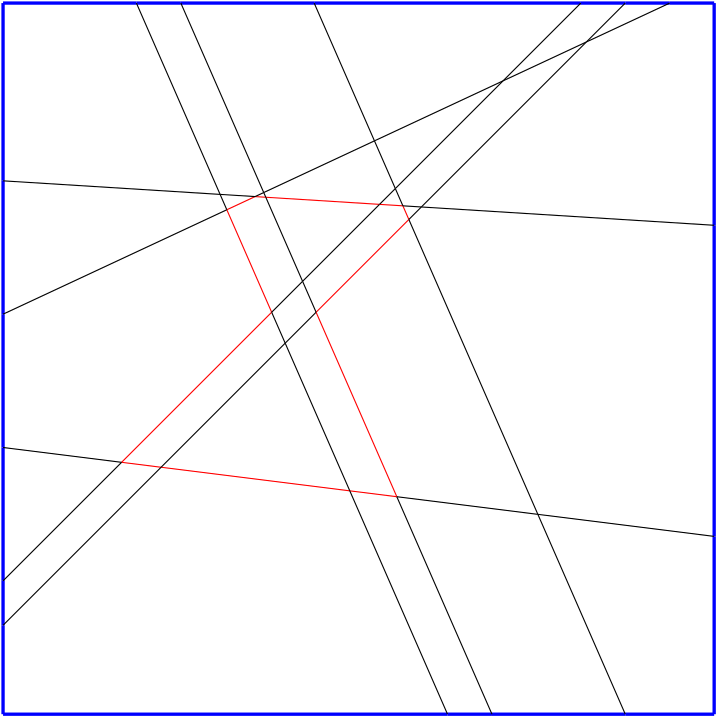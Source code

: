 <?xml version="1.0" encoding="UTF-8"?>
<ipe version="70005" creator="HGeometry"><ipestyle name="basic">
<color name="red" value="1 0 0"/>
<color name="green" value="0 1 0"/>
<color name="blue" value="0 0 1"/>
<color name="yellow" value="1 1 0"/>
<color name="orange" value="1 0.647 0"/>
<color name="gold" value="1 0.843 0"/>
<color name="purple" value="0.627 0.125 0.941"/>
<color name="gray" value="0.745 0.745 0.745"/>
<color name="brown" value="0.647 0.165 0.165"/>
<color name="navy" value="0 0 0.502"/>
<color name="pink" value="1 0.753 0.796"/>
<color name="seagreen" value="0.18 0.545 0.341"/>
<color name="turquoise" value="0.251 0.878 0.816"/>
<color name="violet" value="0.933 0.51 0.933"/>
<color name="darkblue" value="0 0 0.545"/>
<color name="darkcyan" value="0 0.545 0.545"/>
<color name="darkgray" value="0.663 0.663 0.663"/>
<color name="darkgreen" value="0 0.392 0"/>
<color name="darkmagenta" value="0.545 0 0.545"/>
<color name="darkorange" value="1 0.549 0"/>
<color name="darkred" value="0.545 0 0"/>
<color name="lightblue" value="0.678 0.847 0.902"/>
<color name="lightcyan" value="0.878 1 1"/>
<color name="lightgray" value="0.827 0.827 0.827"/>
<color name="lightgreen" value="0.565 0.933 0.565"/>
<color name="lightyellow" value="1 1 0.878"/>
<dashstyle name="dashed" value="[4] 0"/>
<dashstyle name="dotted" value="[1 3] 0"/>
<dashstyle name="dash dotted" value="[4 2 1 2] 0"/>
<dashstyle name="dash dot dotted" value="[4 2 1 2 1 2] 0"/>
<pen name="heavier" value="0.8"/>
<pen name="fat" value="1.2"/>
<pen name="ultrafat" value="2"/>
<textsize name="large" value="\large"/>
<textsize name="Large" value="\Large"/>
<textsize name="LARGE" value="\LARGE"/>
<textsize name="huge" value="\huge"/>
<textsize name="Huge" value="\Huge"/>
<textsize name="small" value="\small"/>
<textsize name="footnote" value="\footnotesize"/>
<textsize name="tiny" value="\tiny"/>
<symbolsize name="small" value="2"/>
<symbolsize name="tiny" value="1.1"/>
<symbolsize name="large" value="5"/>
<arrowsize name="small" value="5"/>
<arrowsize name="tiny" value="3"/>
<arrowsize name="large" value="10"/>
<gridsize name="4 pts" value="4"/>
<gridsize name="8 pts (~3 mm)" value="8"/>
<gridsize name="16 pts (~6 mm)" value="16"/>
<gridsize name="32 pts (~12 mm)" value="32"/>
<gridsize name="10 pts (~3.5 mm)" value="10"/>
<gridsize name="20 pts (~7 mm)" value="20"/>
<gridsize name="14 pts (~5 mm)" value="14"/>
<gridsize name="28 pts (~10 mm)" value="28"/>
<gridsize name="56 pts (~20 mm)" value="56"/>
<anglesize name="90 deg" value="90"/>
<anglesize name="60 deg" value="60"/>
<anglesize name="45 deg" value="45"/>
<anglesize name="30 deg" value="30"/>
<anglesize name="22.5 deg" value="22.5"/>
<symbol name="mark/circle(sx)" transformations="translations">
<path fill="sym-stroke">
0.6 0 0 0.6 0 0 e 0.4 0 0 0.4 0 0 e
</path></symbol>
<symbol name="mark/disk(sx)" transformations="translations">
<path fill="sym-stroke">
0.6 0 0 0.6 0 0 e
</path></symbol>
<symbol name="mark/fdisk(sfx)" transformations="translations">
<group><path fill="sym-fill">
0.5 0 0 0.5 0 0 e
</path><path fill="sym-stroke" fillrule="eofill">
0.6 0 0 0.6 0 0 e 0.4 0 0 0.4 0 0 e
</path></group></symbol>
<symbol name="mark/box(sx)" transformations="translations">
<path fill="sym-stroke" fillrule="eofill">
-0.6 -0.6 m 0.6 -0.6 l 0.6 0.6 l -0.6 0.6 l h
-0.4 -0.4 m 0.4 -0.4 l 0.4 0.4 l -0.4 0.4 l h</path></symbol>
<symbol name="mark/square(sx)" transformations="translations">
<path fill="sym-stroke">
-0.6 -0.6 m 0.6 -0.6 l 0.6 0.6 l -0.6 0.6 l h</path></symbol>
<symbol name="mark/fsquare(sfx)" transformations="translations">
<group><path fill="sym-fill">
-0.5 -0.5 m 0.5 -0.5 l 0.5 0.5 l -0.5 0.5 l h</path>
<path fill="sym-stroke" fillrule="eofill">
-0.6 -0.6 m 0.6 -0.6 l 0.6 0.6 l -0.6 0.6 l h
-0.4 -0.4 m 0.4 -0.4 l 0.4 0.4 l -0.4 0.4 l h</path></group></symbol>
<symbol name="mark/cross(sx)" transformations="translations">
<group><path fill="sym-stroke">
-0.43 -0.57 m 0.57 0.43 l 0.43 0.57 l -0.57 -0.43 l h</path>
<path fill="sym-stroke">
-0.43 0.57 m 0.57 -0.43 l 0.43 -0.57 l -0.57 0.43 l h</path>
</group></symbol>
<symbol name="arrow/arc(spx)">
<path pen="sym-pen" stroke="sym-stroke" fill="sym-stroke">
0 0 m -1.0 0.333 l -1.0 -0.333 l h</path></symbol>
<symbol name="arrow/farc(spx)">
<path pen="sym-pen" stroke="sym-stroke" fill="white">
0 0 m -1.0 0.333 l -1.0 -0.333 l h</path></symbol>
<symbol name="arrow/ptarc(spx)">
<path pen="sym-pen" stroke="sym-stroke" fill="sym-stroke">
0 0 m -1.0 0.333 l -0.8 0 l -1.0 -0.333 l h</path></symbol>
<symbol name="arrow/fptarc(spx)">
<path pen="sym-pen" stroke="sym-stroke" fill="white">
0 0 m -1.0 0.333 l -0.8 0 l -1.0 -0.333 l h</path></symbol>
<symbol name="arrow/fnormal(spx)">
<path pen="sym-pen" stroke="sym-stroke" fill="white">
0 0 m -1.0 0.333 l -1.0 -0.333 l h</path></symbol>
<symbol name="arrow/pointed(spx)">
<path pen="sym-pen" stroke="sym-stroke" fill="sym-stroke">
0 0 m -1.0 0.333 l -0.8 0 l -1.0 -0.333 l h</path></symbol>
<symbol name="arrow/fpointed(spx)">
<path pen="sym-pen" stroke="sym-stroke" fill="white">
0 0 m -1.0 0.333 l -0.8 0 l -1.0 -0.333 l h</path></symbol>
<symbol name="arrow/linear(spx)">
<path pen="sym-pen" stroke="sym-stroke">
-1.0 0.333 m 0 0 l -1.0 -0.333 l</path></symbol>
<symbol name="arrow/fdouble(spx)">
<path pen="sym-pen" stroke="sym-stroke" fill="white">
0 0 m -1.0 0.333 l -1.0 -0.333 l h
-1 0 m -2.0 0.333 l -2.0 -0.333 l h
</path></symbol>
<symbol name="arrow/double(spx)">
<path pen="sym-pen" stroke="sym-stroke" fill="sym-stroke">
0 0 m -1.0 0.333 l -1.0 -0.333 l h
-1 0 m -2.0 0.333 l -2.0 -0.333 l h
</path></symbol>
<tiling name="falling" angle="-60" width="1" step="4"/>
<tiling name="rising" angle="30" width="1" step="4"/>
<textstyle name="center" begin="\begin{center}" end="\end{center}"/>
<textstyle name="itemize" begin="\begin{itemize}" end="\end{itemize}"/>
<textstyle name="item" begin="\begin{itemize}\item{}" end="\end{itemize}"/>
</ipestyle><page><layer name="alpha"/><view layers="alpha" active="alpha"/><path layer="alpha" stroke="blue" pen="fat">-128.000000000000 128.000000000000 m
-128.000000000000 106.664062500000 -128.000000000000 85.328125000000 -128.000000000000 64.000000000000 c
</path><path layer="alpha" stroke="blue" pen="fat">-128.000000000000 64.000000000000 m
-128.000000000000 47.992187500000 -128.000000000000 31.992187500000 -128.000000000000 16.000000000000 c
</path><path layer="alpha" stroke="blue" pen="fat">-128.000000000000 16.000000000000 m
-128.000000000000 -0.007812500000 -128.000000000000 -16.007812500000 -128.000000000000 -32.000000000000 c
</path><path layer="alpha" stroke="blue" pen="fat">-128.000000000000 -32.000000000000 m
-128.000000000000 -48.007812500000 -128.000000000000 -64.007812500000 -128.000000000000 -80.000000000000 c
</path><path layer="alpha" stroke="blue" pen="fat">-128.000000000000 -80.000000000000 m
-128.000000000000 -85.341145833334 -128.000000000000 -90.674479166667 -128.000000000000 -96.000000000000 c
</path><path layer="alpha" stroke="blue" pen="fat">-128.000000000000 -96.000000000000 m
-128.000000000000 -106.671875000000 -128.000000000000 -117.335937500000 -128.000000000000 -128.000000000000 c
</path><path layer="alpha" stroke="blue" pen="fat">-128.000000000000 -128.000000000000 m
-74.664062500000 -128.000000000000 -21.328125000000 -128.000000000000 32.000000000000 -128.000000000000 c
</path><path layer="alpha" stroke="blue" pen="fat">32.000000000000 -128.000000000000 m
37.341145833333 -128.000000000000 42.674479166666 -128.000000000000 48.000000000000 -128.000000000000 c
</path><path layer="alpha" stroke="blue" pen="fat">48.000000000000 -128.000000000000 m
64.007812500000 -128.000000000000 80.007812500000 -128.000000000000 96.000000000000 -128.000000000000 c
</path><path layer="alpha" stroke="blue" pen="fat">96.000000000000 -128.000000000000 m
106.671875000000 -128.000000000000 117.335937500000 -128.000000000000 128.000000000000 -128.000000000000 c
</path><path layer="alpha" stroke="blue" pen="fat">128.000000000000 -128.000000000000 m
128.000000000000 -106.664062500000 128.000000000000 -85.328125000000 128.000000000000 -64.000000000000 c
</path><path layer="alpha" stroke="blue" pen="fat">128.000000000000 -64.000000000000 m
128.000000000000 -26.658854166667 128.000000000000 10.674479166666 128.000000000000 48.000000000000 c
</path><path layer="alpha" stroke="blue" pen="fat">128.000000000000 48.000000000000 m
128.000000000000 74.671875000000 128.000000000000 101.335937500000 128.000000000000 128.000000000000 c
</path><path layer="alpha" stroke="blue" pen="fat">128.000000000000 128.000000000000 m
122.664062500000 128.000000000000 117.328125000000 128.000000000000 112.000000000000 128.000000000000 c
</path><path layer="alpha" stroke="blue" pen="fat">112.000000000000 128.000000000000 m
106.658854166666 128.000000000000 101.325520833333 128.000000000000 96.000000000000 128.000000000000 c
</path><path layer="alpha" stroke="blue" pen="fat">96.000000000000 128.000000000000 m
90.658854166666 128.000000000000 85.325520833333 128.000000000000 80.000000000000 128.000000000000 c
</path><path layer="alpha" stroke="blue" pen="fat">80.000000000000 128.000000000000 m
47.992187500000 128.000000000000 15.992187500000 128.000000000000 -16.000000000000 128.000000000000 c
</path><path layer="alpha" stroke="blue" pen="fat">-16.000000000000 128.000000000000 m
-32.007812500000 128.000000000000 -48.007812500000 128.000000000000 -64.000000000000 128.000000000000 c
</path><path layer="alpha" stroke="blue" pen="fat">-64.000000000000 128.000000000000 m
-69.341145833334 128.000000000000 -74.674479166667 128.000000000000 -80.000000000000 128.000000000000 c
</path><path layer="alpha" stroke="blue" pen="fat">-80.000000000000 128.000000000000 m
-96.005208333334 128.000000000000 -112.002604166667 128.000000000000 -128.000000000000 128.000000000000 c
</path><path stroke="red">-71.111100000000 -39.111100000000 m
-48.465250000000 -41.941833333334 -25.819400000000 -44.772566666667 -3.173550000000 -47.603300000000 c
</path><path stroke="red">-71.111100000000 -39.111100000000 m
-75.851833333334 -38.518500000000 -80.592566666667 -37.925900000000 -85.333300000000 -37.333300000000 c
</path><path stroke="red">-85.333300000000 -37.333300000000 m
-67.323633333334 -19.323633333334 -49.313966666667 -1.313966666667 -31.304300000000 16.695700000000 c
</path><path stroke="red">-31.304300000000 16.695700000000 m
-36.685000000000 28.994366666666 -42.065700000000 41.293033333333 -47.446400000000 53.591700000000 c
</path><path stroke="red">-47.446400000000 53.591700000000 m
-44.061366666667 55.171366666666 -40.676333333334 56.751033333333 -37.291300000000 58.330700000000 c
</path><path stroke="red">-37.291300000000 58.330700000000 m
-35.998766666667 58.249933333333 -34.706233333334 58.169166666666 -33.413700000000 58.088400000000 c
</path><path stroke="red">-33.413700000000 58.088400000000 m
-19.765996666667 57.235400000000 -6.118293333334 56.382400000000 7.529410000000 55.529400000000 c
</path><path stroke="red">7.529410000000 55.529400000000 m
10.331506666666 55.354266666666 13.133603333333 55.179133333333 15.935700000000 55.004000000000 c
</path><path stroke="red">15.935700000000 55.004000000000 m
16.652800000000 53.365000000000 17.369900000000 51.726000000000 18.087000000000 50.087000000000 c
</path><path stroke="red">18.087000000000 50.087000000000 m
6.956566666666 38.956566666666 -4.173866666667 27.826133333333 -15.304300000000 16.695700000000 c
</path><path stroke="red">-15.304300000000 16.695700000000 m
-5.618833333334 -5.442533333334 4.066633333333 -27.580766666667 13.752100000000 -49.719000000000 c
</path><path stroke="red">13.752100000000 -49.719000000000 m
8.110216666666 -49.013766666667 2.468333333333 -48.308533333334 -3.173550000000 -47.603300000000 c
</path><path stroke="black">13.752100000000 -49.719000000000 m
25.168066666666 -75.812666666667 36.584033333333 -101.906333333334 48.000000000000 -128.000000000000 c
</path><path stroke="black">-15.304300000000 16.695700000000 m
-16.928084429932 20.407202028401 -18.551868859864 24.118704056803 -20.173798350144 27.826384755325 c
</path><path stroke="black">-20.173798350144 27.826384755325 m
-24.588304815674 37.916252475992 -29.000956341553 48.002298866780 -33.413700000000 58.088400000000 c
</path><path stroke="black">-33.413700000000 58.088400000000 m
-33.661287005616 58.654468202718 -33.908966143799 59.220591147867 -34.159336764145 59.792194054794 c
</path><path stroke="black">-34.159336764145 59.792194054794 m
-44.104430187989 82.524476062011 -54.052215093995 105.262238031005 -64.000000000000 128.000000000000 c
</path><path stroke="black">15.935700000000 55.004000000000 m
18.154095261637 54.865350667317 20.372490523274 54.726701334635 22.588465887832 54.588411624908 c
</path><path stroke="black">22.588465887832 54.588411624908 m
57.727257189941 52.392034667968 92.863628594970 50.196017333984 128.000000000000 48.000000000000 c
</path><path stroke="black">-37.291300000000 58.330700000000 m
-41.482369696045 58.592642144775 -45.673439392090 58.854584289550 -49.863773178483 59.116756324005 c
</path><path stroke="black">-49.863773178483 59.116756324005 m
-75.909672725424 60.744350956217 -101.954836362712 62.372175478108 -128.000000000000 64.000000000000 c
</path><path stroke="black">-47.446400000000 53.591700000000 m
-48.253087109375 55.435558020019 -49.059774218750 57.279416040039 -49.863773178483 59.116756324005 c
</path><path stroke="black">-49.863773178483 59.116756324005 m
-59.910974218750 82.082182706705 -69.955487109375 105.041091353352 -80.000000000000 128.000000000000 c
</path><path stroke="black">-31.304300000000 16.695700000000 m
-29.680221177165 12.983515802001 -28.056142354330 9.271331604003 -26.434780116272 5.565189366149 c
</path><path stroke="black">-26.434780116272 5.565189366149 m
-18.678729262289 -12.162778741456 -10.925394993083 -29.884704888917 -3.173550000000 -47.603300000000 c
</path><path stroke="black">-3.173550000000 -47.603300000000 m
8.551959517415 -74.404420690918 20.275979758707 -101.202210345459 32.000000000000 -128.000000000000 c
</path><path stroke="black">-31.304300000000 16.695700000000 m
-27.592797971599 20.407202028401 -23.881295943197 24.118704056803 -20.173798350144 27.826384755325 c
</path><path stroke="black">-20.173798350144 27.826384755325 m
-10.935196433513 37.064803566487 -1.700598952230 46.299401047770 7.529410000000 55.529400000000 c
</path><path stroke="black">7.529410000000 55.529400000000 m
9.427113657633 57.427113657633 11.320228786214 59.320228786214 13.217291703414 61.217195300865 c
</path><path stroke="black">13.217291703414 61.217195300865 m
26.143591982014 74.143591982014 39.073840049235 87.073840049235 52.000238466262 100.000177068710 c
</path><path stroke="black">52.000238466262 100.000177068710 m
61.336058744303 109.336058744303 70.668029372151 118.668029372151 80.000000000000 128.000000000000 c
</path><path stroke="black">-85.333300000000 -37.333300000000 m
-99.555533333334 -51.555533333334 -113.777766666667 -65.777766666667 -128.000000000000 -80.000000000000 c
</path><path stroke="black">-85.333300000000 -37.333300000000 m
-99.555533333334 -35.555533333334 -113.777766666667 -33.777766666667 -128.000000000000 -32.000000000000 c
</path><path stroke="black">13.752100000000 -49.719000000000 m
30.675906964111 -51.834477722168 47.599713928222 -53.949955444336 64.529016976356 -56.066010276795 c
</path><path stroke="black">64.529016976356 -56.066010276795 m
85.682347261555 -58.710288777670 106.841173630777 -61.355144388835 128.000000000000 -64.000000000000 c
</path><path stroke="black">18.087000000000 50.087000000000 m
19.588131408691 51.588131408691 21.089262817382 53.089262817382 22.588465887832 54.588411624908 c
</path><path stroke="black">22.588465887832 54.588411624908 m
42.392013610839 74.392013610839 62.193632995605 94.193632995605 82.000050210762 113.999943578529 c
</path><path stroke="black">82.000050210762 113.999943578529 m
86.663501586914 118.663501586914 91.331750793457 123.331750793457 96.000000000000 128.000000000000 c
</path><path stroke="black">-15.304300000000 16.695700000000 m
-19.016343015544 12.983656984456 -22.728386031088 9.271613968912 -26.434780116272 5.565189366149 c
</path><path stroke="black">-26.434780116272 5.565189366149 m
-41.329871506755 -9.329871506755 -56.219313966879 -24.219313966879 -71.111100000000 -39.111100000000 c
</path><path stroke="black">-71.111100000000 -39.111100000000 m
-90.072504284668 -58.072504284668 -109.036252142334 -77.036252142334 -128.000000000000 -96.000000000000 c
</path><path stroke="black">15.935700000000 55.004000000000 m
15.029971529134 57.074239746093 14.124243058268 59.144479492187 13.217291703414 61.217195300865 c
</path><path stroke="black">13.217291703414 61.217195300865 m
10.713142289225 66.941293457031 8.207769991048 72.667867675781 5.702283554458 78.394216662788 c
</path><path stroke="black">5.702283554458 78.394216662788 m
-1.531734871420 94.929627929687 -8.765867435710 111.464813964843 -16.000000000000 128.000000000000 c
</path><path stroke="black">18.087000000000 50.087000000000 m
33.568309295654 14.701121795654 49.049618591308 -20.684756408692 64.529016976356 -56.066010276795 c
</path><path stroke="black">64.529016976356 -56.066010276795 m
75.020618591308 -80.047089742025 85.510309295654 -104.023544871013 96.000000000000 -128.000000000000 c
</path><path stroke="black">-37.291300000000 58.330700000000 m
-36.247973959351 58.817585671997 -35.204647918702 59.304471343994 -34.159336764145 59.792194054794 c
</path><path stroke="black">-34.159336764145 59.792194054794 m
-20.872962553915 65.992593740844 -7.584603229778 72.193830465698 5.702283554458 78.394216662788 c
</path><path stroke="black">5.702283554458 78.394216662788 m
21.136476946004 85.597006344604 36.569197797648 92.798945498657 52.000238466262 100.000177068710 c
</path><path stroke="black">52.000238466262 100.000177068710 m
62.000839539591 104.667049520874 71.999760429890 109.333214389038 82.000050210762 113.999943578529 c
</path><path stroke="black">82.000050210762 113.999943578529 m
91.999120880126 118.666252838134 101.999560440063 123.333126419067 112.000000000000 128.000000000000 c
</path><path stroke="black">-47.446400000000 53.591700000000 m
-74.297600000000 41.061133333333 -101.148800000000 28.530566666666 -128.000000000000 16.000000000000 c
</path></page></ipe>